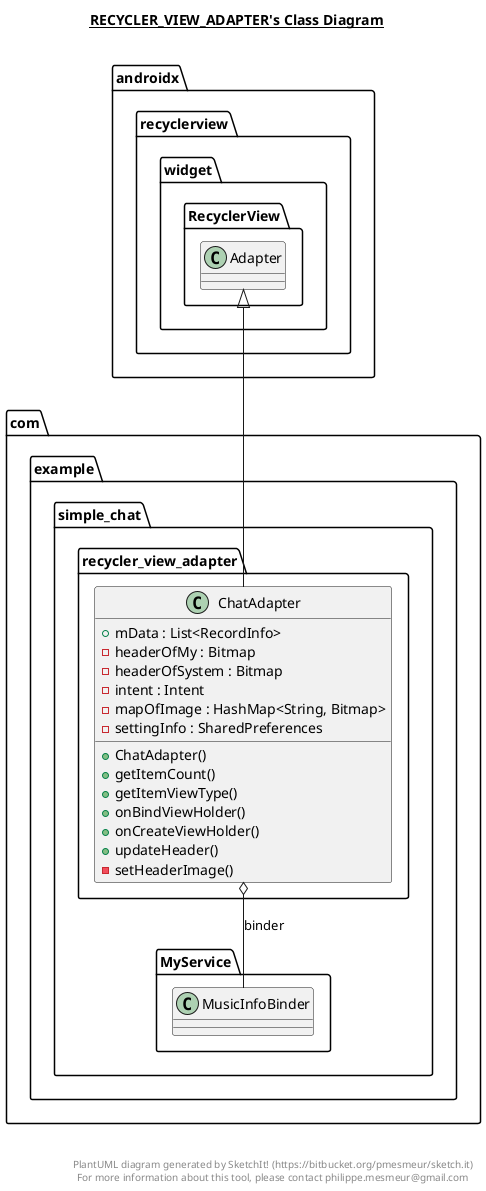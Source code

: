 @startuml

title __RECYCLER_VIEW_ADAPTER's Class Diagram__\n

  namespace com.example.simple_chat {
    namespace recycler_view_adapter {
      class com.example.simple_chat.recycler_view_adapter.ChatAdapter {
          + mData : List<RecordInfo>
          - headerOfMy : Bitmap
          - headerOfSystem : Bitmap
          - intent : Intent
          - mapOfImage : HashMap<String, Bitmap>
          - settingInfo : SharedPreferences
          + ChatAdapter()
          + getItemCount()
          + getItemViewType()
          + onBindViewHolder()
          + onCreateViewHolder()
          + updateHeader()
          - setHeaderImage()
      }
    }
  }
  

  com.example.simple_chat.recycler_view_adapter.ChatAdapter -up-|> androidx.recyclerview.widget.RecyclerView.Adapter
  com.example.simple_chat.recycler_view_adapter.ChatAdapter o-- com.example.simple_chat.MyService.MusicInfoBinder : binder


right footer


PlantUML diagram generated by SketchIt! (https://bitbucket.org/pmesmeur/sketch.it)
For more information about this tool, please contact philippe.mesmeur@gmail.com
endfooter

@enduml
